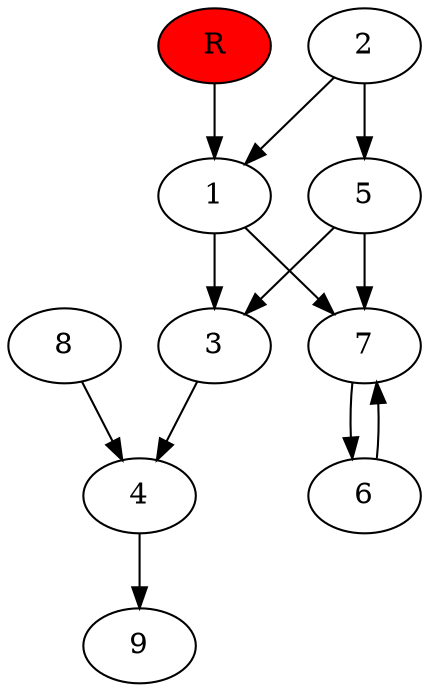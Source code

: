 digraph prb25130 {
	1
	2
	3
	4
	5
	6
	7
	8
	R [fillcolor="#ff0000" style=filled]
	1 -> 3
	1 -> 7
	2 -> 1
	2 -> 5
	3 -> 4
	4 -> 9
	5 -> 3
	5 -> 7
	6 -> 7
	7 -> 6
	8 -> 4
	R -> 1
}
